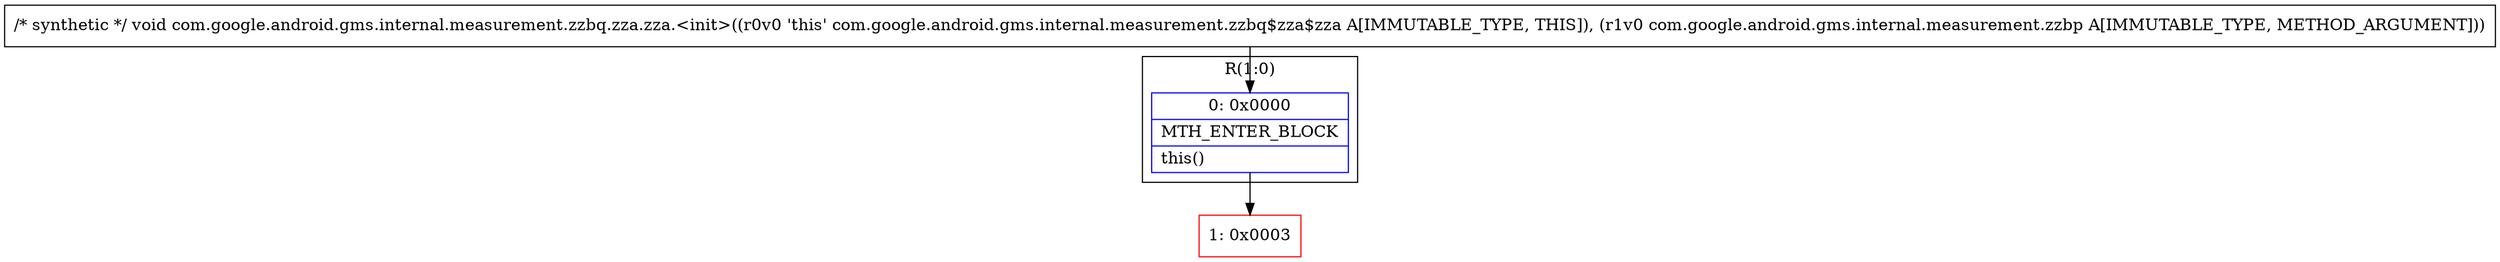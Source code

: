 digraph "CFG forcom.google.android.gms.internal.measurement.zzbq.zza.zza.\<init\>(Lcom\/google\/android\/gms\/internal\/measurement\/zzbp;)V" {
subgraph cluster_Region_1351329446 {
label = "R(1:0)";
node [shape=record,color=blue];
Node_0 [shape=record,label="{0\:\ 0x0000|MTH_ENTER_BLOCK\l|this()\l}"];
}
Node_1 [shape=record,color=red,label="{1\:\ 0x0003}"];
MethodNode[shape=record,label="{\/* synthetic *\/ void com.google.android.gms.internal.measurement.zzbq.zza.zza.\<init\>((r0v0 'this' com.google.android.gms.internal.measurement.zzbq$zza$zza A[IMMUTABLE_TYPE, THIS]), (r1v0 com.google.android.gms.internal.measurement.zzbp A[IMMUTABLE_TYPE, METHOD_ARGUMENT])) }"];
MethodNode -> Node_0;
Node_0 -> Node_1;
}

